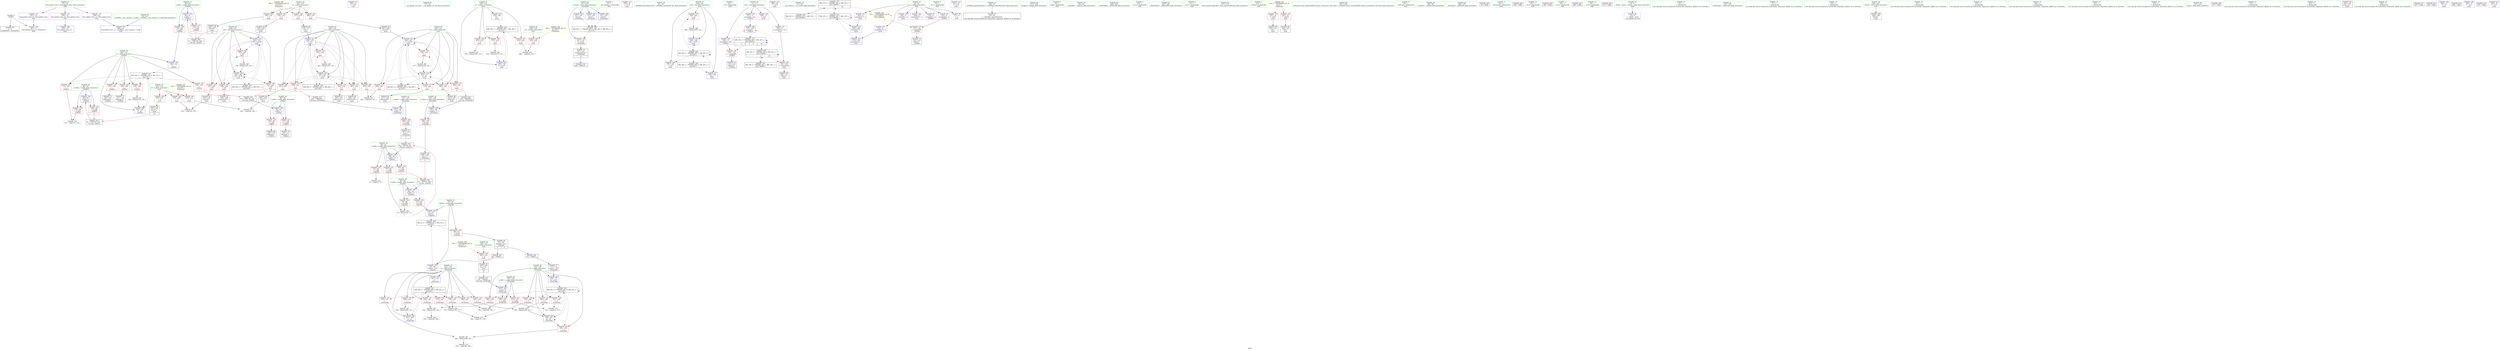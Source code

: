 digraph "SVFG" {
	label="SVFG";

	Node0x5620e3ce0330 [shape=record,color=grey,label="{NodeID: 0\nNullPtr}"];
	Node0x5620e3ce0330 -> Node0x5620e3d055e0[style=solid];
	Node0x5620e3ce0330 -> Node0x5620e3d0ca70[style=solid];
	Node0x5620e3d07040 [shape=record,color=blue,label="{NodeID: 194\n96\<--92\nb.addr\<--b\n_Z3dfsiii\n}"];
	Node0x5620e3d07040 -> Node0x5620e3d09950[style=dashed];
	Node0x5620e3d07040 -> Node0x5620e3d09a20[style=dashed];
	Node0x5620e3d041d0 [shape=record,color=purple,label="{NodeID: 111\n255\<--21\n\<--.str.3\nmain\n}"];
	Node0x5620e3d02470 [shape=record,color=green,label="{NodeID: 28\n37\<--38\n__cxx_global_var_init\<--__cxx_global_var_init_field_insensitive\n}"];
	Node0x5620e3d15420 [shape=record,color=grey,label="{NodeID: 305\n364 = Binary(363, 141, )\n}"];
	Node0x5620e3d0a240 [shape=record,color=red,label="{NodeID: 139\n221\<--151\n\<--retval\n_Z5checkiii\n}"];
	Node0x5620e3d0a240 -> Node0x5620e3d060d0[style=solid];
	Node0x5620e3d04c70 [shape=record,color=green,label="{NodeID: 56\n240\<--241\nj\<--j_field_insensitive\nmain\n}"];
	Node0x5620e3d04c70 -> Node0x5620e3d0beb0[style=solid];
	Node0x5620e3d04c70 -> Node0x5620e3d0bf80[style=solid];
	Node0x5620e3d04c70 -> Node0x5620e3d0c050[style=solid];
	Node0x5620e3d04c70 -> Node0x5620e3d0c120[style=solid];
	Node0x5620e3d04c70 -> Node0x5620e3d0c1f0[style=solid];
	Node0x5620e3d04c70 -> Node0x5620e3d0ee30[style=solid];
	Node0x5620e3d04c70 -> Node0x5620e3d0f0a0[style=solid];
	Node0x5620e3d3f690 [shape=record,color=black,label="{NodeID: 416\n149 = PHI(295, )\n1st arg _Z5checkiii }"];
	Node0x5620e3d3f690 -> Node0x5620e3d07520[style=solid];
	Node0x5620e3d0b900 [shape=record,color=red,label="{NodeID: 167\n296\<--236\n\<--p\nmain\n}"];
	Node0x5620e3d0b900 -> Node0x5620e3d065b0[style=solid];
	Node0x5620e3d064e0 [shape=record,color=black,label="{NodeID: 84\n287\<--286\nconv10\<--\nmain\n}"];
	Node0x5620e3d064e0 -> Node0x5620e3d0ee30[style=solid];
	Node0x5620e3cf3c40 [shape=record,color=green,label="{NodeID: 1\n7\<--1\n__dso_handle\<--dummyObj\nGlob }"];
	Node0x5620e3d07110 [shape=record,color=blue,label="{NodeID: 195\n98\<--93\nx.addr\<--x\n_Z3dfsiii\n}"];
	Node0x5620e3d07110 -> Node0x5620e3d09af0[style=dashed];
	Node0x5620e3d07110 -> Node0x5620e3d09bc0[style=dashed];
	Node0x5620e3d042a0 [shape=record,color=purple,label="{NodeID: 112\n359\<--26\n\<--.str.4\nmain\n}"];
	Node0x5620e3d02540 [shape=record,color=green,label="{NodeID: 29\n41\<--42\n_ZNSt8ios_base4InitC1Ev\<--_ZNSt8ios_base4InitC1Ev_field_insensitive\n}"];
	Node0x5620e3d155a0 [shape=record,color=grey,label="{NodeID: 306\n376 = Binary(375, 141, )\n}"];
	Node0x5620e3d155a0 -> Node0x5620e3d0f580[style=solid];
	Node0x5620e3d0a310 [shape=record,color=red,label="{NodeID: 140\n166\<--153\n\<--a.addr\n_Z5checkiii\n}"];
	Node0x5620e3d0a310 -> Node0x5620e3d05d90[style=solid];
	Node0x5620e3d04d40 [shape=record,color=green,label="{NodeID: 57\n242\<--243\nans\<--ans_field_insensitive\nmain\n}"];
	Node0x5620e3d04d40 -> Node0x5620e3d0c2c0[style=solid];
	Node0x5620e3d04d40 -> Node0x5620e3d0c390[style=solid];
	Node0x5620e3d04d40 -> Node0x5620e3d0f240[style=solid];
	Node0x5620e3d04d40 -> Node0x5620e3d0f3e0[style=solid];
	Node0x5620e3d3f7d0 [shape=record,color=black,label="{NodeID: 417\n150 = PHI(297, )\n2nd arg _Z5checkiii }"];
	Node0x5620e3d3f7d0 -> Node0x5620e3d075f0[style=solid];
	Node0x5620e3d0b9d0 [shape=record,color=red,label="{NodeID: 168\n281\<--238\n\<--i\nmain\n}"];
	Node0x5620e3d0b9d0 -> Node0x5620e3d06410[style=solid];
	Node0x5620e3d065b0 [shape=record,color=black,label="{NodeID: 85\n297\<--296\nconv14\<--\nmain\n|{<s0>13}}"];
	Node0x5620e3d065b0:s0 -> Node0x5620e3d3f7d0[style=solid,color=red];
	Node0x5620e3cf4f10 [shape=record,color=green,label="{NodeID: 2\n14\<--1\n.str\<--dummyObj\nGlob }"];
	Node0x5620e3d071e0 [shape=record,color=blue,label="{NodeID: 196\n107\<--109\narrayidx\<--\n_Z3dfsiii\n}"];
	Node0x5620e3d071e0 -> Node0x5620e3d24610[style=dashed];
	Node0x5620e3d04370 [shape=record,color=purple,label="{NodeID: 113\n368\<--28\n\<--.str.5\nmain\n}"];
	Node0x5620e3d02610 [shape=record,color=green,label="{NodeID: 30\n47\<--48\n__cxa_atexit\<--__cxa_atexit_field_insensitive\n}"];
	Node0x5620e3d15720 [shape=record,color=grey,label="{NodeID: 307\n140 = Binary(139, 141, )\n}"];
	Node0x5620e3d15720 -> Node0x5620e3d07380[style=solid];
	Node0x5620e3d0a3e0 [shape=record,color=red,label="{NodeID: 141\n168\<--155\n\<--b.addr\n_Z5checkiii\n}"];
	Node0x5620e3d0a3e0 -> Node0x5620e3d05e60[style=solid];
	Node0x5620e3d04e10 [shape=record,color=green,label="{NodeID: 58\n244\<--245\ni25\<--i25_field_insensitive\nmain\n}"];
	Node0x5620e3d04e10 -> Node0x5620e3d0c460[style=solid];
	Node0x5620e3d04e10 -> Node0x5620e3d0c530[style=solid];
	Node0x5620e3d04e10 -> Node0x5620e3d0c600[style=solid];
	Node0x5620e3d04e10 -> Node0x5620e3d0c6d0[style=solid];
	Node0x5620e3d04e10 -> Node0x5620e3d0f310[style=solid];
	Node0x5620e3d04e10 -> Node0x5620e3d0f4b0[style=solid];
	Node0x5620e3d3f910 [shape=record,color=black,label="{NodeID: 418\n62 = PHI(78, 167, )\n0th arg _Z3gcdxx }"];
	Node0x5620e3d3f910 -> Node0x5620e3d0cb70[style=solid];
	Node0x5620e3d25910 [shape=record,color=black,label="{NodeID: 335\nMR_16V_3 = PHI(MR_16V_4, MR_16V_2, )\npts\{100000 \}\n|{|<s2>15}}"];
	Node0x5620e3d25910 -> Node0x5620e3d21910[style=dashed];
	Node0x5620e3d25910 -> Node0x5620e3d28610[style=dashed];
	Node0x5620e3d25910:s2 -> Node0x5620e3d2b1a0[style=dashed,color=red];
	Node0x5620e3d0baa0 [shape=record,color=red,label="{NodeID: 169\n291\<--238\n\<--i\nmain\n}"];
	Node0x5620e3d0baa0 -> Node0x5620e3d15d20[style=solid];
	Node0x5620e3d06680 [shape=record,color=black,label="{NodeID: 86\n301\<--300\nidxprom\<--\nmain\n}"];
	Node0x5620e3cf5f20 [shape=record,color=green,label="{NodeID: 3\n16\<--1\n.str.1\<--dummyObj\nGlob }"];
	Node0x5620e3d072b0 [shape=record,color=blue,label="{NodeID: 197\n100\<--110\ni\<--\n_Z3dfsiii\n}"];
	Node0x5620e3d072b0 -> Node0x5620e3d24110[style=dashed];
	Node0x5620e3d04440 [shape=record,color=purple,label="{NodeID: 114\n372\<--30\n\<--.str.6\nmain\n}"];
	Node0x5620e3d02710 [shape=record,color=green,label="{NodeID: 31\n46\<--52\n_ZNSt8ios_base4InitD1Ev\<--_ZNSt8ios_base4InitD1Ev_field_insensitive\n}"];
	Node0x5620e3d02710 -> Node0x5620e3d056e0[style=solid];
	Node0x5620e3d158a0 [shape=record,color=grey,label="{NodeID: 308\n185 = cmp(184, 186, )\n}"];
	Node0x5620e3d0a4b0 [shape=record,color=red,label="{NodeID: 142\n189\<--157\n\<--p.addr\n_Z5checkiii\n}"];
	Node0x5620e3d0a4b0 -> Node0x5620e3d15a20[style=solid];
	Node0x5620e3d04ee0 [shape=record,color=green,label="{NodeID: 59\n251\<--252\nfreopen\<--freopen_field_insensitive\n}"];
	Node0x5620e3d3fb20 [shape=record,color=black,label="{NodeID: 419\n63 = PHI(79, 169, )\n1st arg _Z3gcdxx }"];
	Node0x5620e3d3fb20 -> Node0x5620e3d0cc40[style=solid];
	Node0x5620e3d0bb70 [shape=record,color=red,label="{NodeID: 170\n294\<--238\n\<--i\nmain\n|{<s0>13}}"];
	Node0x5620e3d0bb70:s0 -> Node0x5620e3d3f490[style=solid,color=red];
	Node0x5620e3d06750 [shape=record,color=black,label="{NodeID: 87\n304\<--303\nidxprom16\<--\nmain\n}"];
	Node0x5620e3cf15b0 [shape=record,color=green,label="{NodeID: 4\n18\<--1\nstdin\<--dummyObj\nGlob }"];
	Node0x5620e3d07380 [shape=record,color=blue,label="{NodeID: 198\n100\<--140\ni\<--inc\n_Z3dfsiii\n}"];
	Node0x5620e3d07380 -> Node0x5620e3d24110[style=dashed];
	Node0x5620e3d04510 [shape=record,color=purple,label="{NodeID: 115\n405\<--32\nllvm.global_ctors_0\<--llvm.global_ctors\nGlob }"];
	Node0x5620e3d04510 -> Node0x5620e3d0c870[style=solid];
	Node0x5620e3d02810 [shape=record,color=green,label="{NodeID: 32\n59\<--60\n_Z3gcdxx\<--_Z3gcdxx_field_insensitive\n}"];
	Node0x5620e3d15a20 [shape=record,color=grey,label="{NodeID: 309\n190 = cmp(188, 189, )\n}"];
	Node0x5620e3d0a580 [shape=record,color=red,label="{NodeID: 143\n213\<--157\n\<--p.addr\n_Z5checkiii\n}"];
	Node0x5620e3d0a580 -> Node0x5620e3d16020[style=solid];
	Node0x5620e3d04fe0 [shape=record,color=green,label="{NodeID: 60\n258\<--259\n_ZNSirsERi\<--_ZNSirsERi_field_insensitive\n}"];
	Node0x5620e3d3fda0 [shape=record,color=black,label="{NodeID: 420\n91 = PHI(134, 349, )\n0th arg _Z3dfsiii }"];
	Node0x5620e3d3fda0 -> Node0x5620e3d06f70[style=solid];
	Node0x5620e3d0bc40 [shape=record,color=red,label="{NodeID: 171\n303\<--238\n\<--i\nmain\n}"];
	Node0x5620e3d0bc40 -> Node0x5620e3d06750[style=solid];
	Node0x5620e3d06820 [shape=record,color=black,label="{NodeID: 88\n308\<--307\nidxprom18\<--\nmain\n}"];
	Node0x5620e3cf1640 [shape=record,color=green,label="{NodeID: 5\n19\<--1\n.str.2\<--dummyObj\nGlob }"];
	Node0x5620e3d07450 [shape=record,color=blue,label="{NodeID: 199\n153\<--148\na.addr\<--a\n_Z5checkiii\n}"];
	Node0x5620e3d07450 -> Node0x5620e3d0a310[style=dashed];
	Node0x5620e3d08f30 [shape=record,color=purple,label="{NodeID: 116\n406\<--32\nllvm.global_ctors_1\<--llvm.global_ctors\nGlob }"];
	Node0x5620e3d08f30 -> Node0x5620e3d0c970[style=solid];
	Node0x5620e3d02910 [shape=record,color=green,label="{NodeID: 33\n64\<--65\nretval\<--retval_field_insensitive\n_Z3gcdxx\n}"];
	Node0x5620e3d02910 -> Node0x5620e3d092d0[style=solid];
	Node0x5620e3d02910 -> Node0x5620e3d0cd10[style=solid];
	Node0x5620e3d02910 -> Node0x5620e3d06ea0[style=solid];
	Node0x5620e3d15ba0 [shape=record,color=grey,label="{NodeID: 310\n199 = cmp(198, 186, )\n}"];
	Node0x5620e3d0a650 [shape=record,color=red,label="{NodeID: 144\n179\<--159\n\<--d\n_Z5checkiii\n}"];
	Node0x5620e3d0a650 -> Node0x5620e3d16320[style=solid];
	Node0x5620e3d050e0 [shape=record,color=green,label="{NodeID: 61\n267\<--268\n_ZNSirsERx\<--_ZNSirsERx_field_insensitive\n}"];
	Node0x5620e3d3ff20 [shape=record,color=black,label="{NodeID: 421\n92 = PHI(135, 351, )\n1st arg _Z3dfsiii }"];
	Node0x5620e3d3ff20 -> Node0x5620e3d07040[style=solid];
	Node0x5620e3d26810 [shape=record,color=black,label="{NodeID: 338\nMR_20V_3 = PHI(MR_20V_5, MR_20V_2, MR_20V_4, )\npts\{152 \}\n}"];
	Node0x5620e3d26810 -> Node0x5620e3d0a240[style=dashed];
	Node0x5620e3d0bd10 [shape=record,color=red,label="{NodeID: 172\n307\<--238\n\<--i\nmain\n}"];
	Node0x5620e3d0bd10 -> Node0x5620e3d06820[style=solid];
	Node0x5620e3d068f0 [shape=record,color=black,label="{NodeID: 89\n311\<--310\nidxprom20\<--\nmain\n}"];
	Node0x5620e3cf91c0 [shape=record,color=green,label="{NodeID: 6\n21\<--1\n.str.3\<--dummyObj\nGlob }"];
	Node0x5620e3d07520 [shape=record,color=blue,label="{NodeID: 200\n155\<--149\nb.addr\<--b\n_Z5checkiii\n}"];
	Node0x5620e3d07520 -> Node0x5620e3d0a3e0[style=dashed];
	Node0x5620e3d09030 [shape=record,color=purple,label="{NodeID: 117\n407\<--32\nllvm.global_ctors_2\<--llvm.global_ctors\nGlob }"];
	Node0x5620e3d09030 -> Node0x5620e3d0ca70[style=solid];
	Node0x5620e3d029e0 [shape=record,color=green,label="{NodeID: 34\n66\<--67\na.addr\<--a.addr_field_insensitive\n_Z3gcdxx\n}"];
	Node0x5620e3d029e0 -> Node0x5620e3d093a0[style=solid];
	Node0x5620e3d029e0 -> Node0x5620e3d09470[style=solid];
	Node0x5620e3d029e0 -> Node0x5620e3d09540[style=solid];
	Node0x5620e3d029e0 -> Node0x5620e3d0cb70[style=solid];
	Node0x5620e3d15d20 [shape=record,color=grey,label="{NodeID: 311\n292 = cmp(290, 291, )\n}"];
	Node0x5620e3d0a720 [shape=record,color=red,label="{NodeID: 145\n182\<--159\n\<--d\n_Z5checkiii\n}"];
	Node0x5620e3d0a720 -> Node0x5620e3d145a0[style=solid];
	Node0x5620e3d051e0 [shape=record,color=green,label="{NodeID: 62\n275\<--276\nllvm.memset.p0i8.i64\<--llvm.memset.p0i8.i64_field_insensitive\n}"];
	Node0x5620e3d400a0 [shape=record,color=black,label="{NodeID: 422\n93 = PHI(136, 352, )\n2nd arg _Z3dfsiii }"];
	Node0x5620e3d400a0 -> Node0x5620e3d07110[style=solid];
	Node0x5620e3d26d10 [shape=record,color=black,label="{NodeID: 339\nMR_38V_3 = PHI(MR_38V_4, MR_38V_2, )\npts\{231 \}\n}"];
	Node0x5620e3d26d10 -> Node0x5620e3d0b0e0[style=dashed];
	Node0x5620e3d26d10 -> Node0x5620e3d0b1b0[style=dashed];
	Node0x5620e3d26d10 -> Node0x5620e3d0b280[style=dashed];
	Node0x5620e3d26d10 -> Node0x5620e3d0f580[style=dashed];
	Node0x5620e3d0bde0 [shape=record,color=red,label="{NodeID: 173\n321\<--238\n\<--i\nmain\n}"];
	Node0x5620e3d0bde0 -> Node0x5620e3d149a0[style=solid];
	Node0x5620e3d069c0 [shape=record,color=black,label="{NodeID: 90\n330\<--329\nconv26\<--\nmain\n}"];
	Node0x5620e3d069c0 -> Node0x5620e3d0f310[style=solid];
	Node0x5620e3cf9250 [shape=record,color=green,label="{NodeID: 7\n23\<--1\nstdout\<--dummyObj\nGlob }"];
	Node0x5620e3d075f0 [shape=record,color=blue,label="{NodeID: 201\n157\<--150\np.addr\<--p\n_Z5checkiii\n}"];
	Node0x5620e3d075f0 -> Node0x5620e3d0a4b0[style=dashed];
	Node0x5620e3d075f0 -> Node0x5620e3d0a580[style=dashed];
	Node0x5620e3d09130 [shape=record,color=red,label="{NodeID: 118\n247\<--18\n\<--stdin\nmain\n}"];
	Node0x5620e3d09130 -> Node0x5620e3d061a0[style=solid];
	Node0x5620e3d02ab0 [shape=record,color=green,label="{NodeID: 35\n68\<--69\nb.addr\<--b.addr_field_insensitive\n_Z3gcdxx\n}"];
	Node0x5620e3d02ab0 -> Node0x5620e3d09610[style=solid];
	Node0x5620e3d02ab0 -> Node0x5620e3d096e0[style=solid];
	Node0x5620e3d02ab0 -> Node0x5620e3d0cc40[style=solid];
	Node0x5620e3d15ea0 [shape=record,color=grey,label="{NodeID: 312\n73 = cmp(72, 74, )\n}"];
	Node0x5620e3d0a7f0 [shape=record,color=red,label="{NodeID: 146\n196\<--159\n\<--d\n_Z5checkiii\n}"];
	Node0x5620e3d0a7f0 -> Node0x5620e3d14e20[style=solid];
	Node0x5620e3d052e0 [shape=record,color=green,label="{NodeID: 63\n361\<--362\n_ZStlsISt11char_traitsIcEERSt13basic_ostreamIcT_ES5_PKc\<--_ZStlsISt11char_traitsIcEERSt13basic_ostreamIcT_ES5_PKc_field_insensitive\n}"];
	Node0x5620e3d40700 [shape=record,color=black,label="{NodeID: 423\n80 = PHI(61, )\n}"];
	Node0x5620e3d40700 -> Node0x5620e3d0cd10[style=solid];
	Node0x5620e3d27210 [shape=record,color=black,label="{NodeID: 340\nMR_46V_2 = PHI(MR_46V_4, MR_46V_1, )\npts\{239 \}\n}"];
	Node0x5620e3d27210 -> Node0x5620e3d07e10[style=dashed];
	Node0x5620e3d0beb0 [shape=record,color=red,label="{NodeID: 174\n290\<--240\n\<--j\nmain\n}"];
	Node0x5620e3d0beb0 -> Node0x5620e3d15d20[style=solid];
	Node0x5620e3d06a90 [shape=record,color=black,label="{NodeID: 91\n334\<--333\nconv28\<--\nmain\n}"];
	Node0x5620e3d06a90 -> Node0x5620e3d161a0[style=solid];
	Node0x5620e3cf92e0 [shape=record,color=green,label="{NodeID: 8\n24\<--1\n_ZSt3cin\<--dummyObj\nGlob }"];
	Node0x5620e3d076c0 [shape=record,color=blue,label="{NodeID: 202\n159\<--171\nd\<--conv2\n_Z5checkiii\n}"];
	Node0x5620e3d076c0 -> Node0x5620e3d20a10[style=dashed];
	Node0x5620e3d09200 [shape=record,color=red,label="{NodeID: 119\n253\<--23\n\<--stdout\nmain\n}"];
	Node0x5620e3d09200 -> Node0x5620e3d06270[style=solid];
	Node0x5620e3d02b80 [shape=record,color=green,label="{NodeID: 36\n88\<--89\n_Z3dfsiii\<--_Z3dfsiii_field_insensitive\n}"];
	Node0x5620e3d16020 [shape=record,color=grey,label="{NodeID: 313\n214 = cmp(212, 213, )\n}"];
	Node0x5620e3d0a8c0 [shape=record,color=red,label="{NodeID: 147\n202\<--159\n\<--d\n_Z5checkiii\n}"];
	Node0x5620e3d0a8c0 -> Node0x5620e3d14fa0[style=solid];
	Node0x5620e3d053e0 [shape=record,color=green,label="{NodeID: 64\n366\<--367\n_ZNSolsEi\<--_ZNSolsEi_field_insensitive\n}"];
	Node0x5620e3d40930 [shape=record,color=black,label="{NodeID: 424\n44 = PHI()\n}"];
	Node0x5620e3d27710 [shape=record,color=black,label="{NodeID: 341\nMR_48V_2 = PHI(MR_48V_3, MR_48V_1, )\npts\{241 \}\n}"];
	Node0x5620e3d27710 -> Node0x5620e3d0ee30[style=dashed];
	Node0x5620e3d27710 -> Node0x5620e3d27710[style=dashed];
	Node0x5620e3d0bf80 [shape=record,color=red,label="{NodeID: 175\n295\<--240\n\<--j\nmain\n|{<s0>13}}"];
	Node0x5620e3d0bf80:s0 -> Node0x5620e3d3f690[style=solid,color=red];
	Node0x5620e3d06b60 [shape=record,color=black,label="{NodeID: 92\n339\<--338\nidxprom31\<--\nmain\n}"];
	Node0x5620e3cf1850 [shape=record,color=green,label="{NodeID: 9\n25\<--1\n_ZSt4cout\<--dummyObj\nGlob }"];
	Node0x5620e3d07790 [shape=record,color=blue,label="{NodeID: 203\n161\<--174\ni\<--\n_Z5checkiii\n}"];
	Node0x5620e3d07790 -> Node0x5620e3d20f10[style=dashed];
	Node0x5620e3d092d0 [shape=record,color=red,label="{NodeID: 120\n86\<--64\n\<--retval\n_Z3gcdxx\n}"];
	Node0x5620e3d092d0 -> Node0x5620e3d057e0[style=solid];
	Node0x5620e3d02c80 [shape=record,color=green,label="{NodeID: 37\n94\<--95\na.addr\<--a.addr_field_insensitive\n_Z3dfsiii\n}"];
	Node0x5620e3d02c80 -> Node0x5620e3d097b0[style=solid];
	Node0x5620e3d02c80 -> Node0x5620e3d09880[style=solid];
	Node0x5620e3d02c80 -> Node0x5620e3d06f70[style=solid];
	Node0x5620e3d161a0 [shape=record,color=grey,label="{NodeID: 314\n336 = cmp(334, 335, )\n}"];
	Node0x5620e3d0a990 [shape=record,color=red,label="{NodeID: 148\n212\<--159\n\<--d\n_Z5checkiii\n}"];
	Node0x5620e3d0a990 -> Node0x5620e3d16020[style=solid];
	Node0x5620e3d054e0 [shape=record,color=green,label="{NodeID: 65\n34\<--401\n_GLOBAL__sub_I_ilyaraz_1_0.cpp\<--_GLOBAL__sub_I_ilyaraz_1_0.cpp_field_insensitive\n}"];
	Node0x5620e3d054e0 -> Node0x5620e3d0c970[style=solid];
	Node0x5620e3d40a00 [shape=record,color=black,label="{NodeID: 425\n360 = PHI()\n}"];
	Node0x5620e3d27c10 [shape=record,color=black,label="{NodeID: 342\nMR_50V_2 = PHI(MR_50V_4, MR_50V_1, )\npts\{243 \}\n}"];
	Node0x5620e3d27c10 -> Node0x5620e3d0f240[style=dashed];
	Node0x5620e3d0c050 [shape=record,color=red,label="{NodeID: 176\n300\<--240\n\<--j\nmain\n}"];
	Node0x5620e3d0c050 -> Node0x5620e3d06680[style=solid];
	Node0x5620e3d06c30 [shape=record,color=black,label="{NodeID: 93\n342\<--341\ntobool\<--\nmain\n}"];
	Node0x5620e3cf1920 [shape=record,color=green,label="{NodeID: 10\n26\<--1\n.str.4\<--dummyObj\nGlob }"];
	Node0x5620e3d07860 [shape=record,color=blue,label="{NodeID: 204\n151\<--193\nretval\<--\n_Z5checkiii\n}"];
	Node0x5620e3d07860 -> Node0x5620e3d26810[style=dashed];
	Node0x5620e3d093a0 [shape=record,color=red,label="{NodeID: 121\n72\<--66\n\<--a.addr\n_Z3gcdxx\n}"];
	Node0x5620e3d093a0 -> Node0x5620e3d15ea0[style=solid];
	Node0x5620e3d02d50 [shape=record,color=green,label="{NodeID: 38\n96\<--97\nb.addr\<--b.addr_field_insensitive\n_Z3dfsiii\n}"];
	Node0x5620e3d02d50 -> Node0x5620e3d09950[style=solid];
	Node0x5620e3d02d50 -> Node0x5620e3d09a20[style=solid];
	Node0x5620e3d02d50 -> Node0x5620e3d07040[style=solid];
	Node0x5620e3d16320 [shape=record,color=grey,label="{NodeID: 315\n180 = cmp(178, 179, )\n}"];
	Node0x5620e3d0aa60 [shape=record,color=red,label="{NodeID: 149\n176\<--161\n\<--i\n_Z5checkiii\n}"];
	Node0x5620e3d0aa60 -> Node0x5620e3d146a0[style=solid];
	Node0x5620e3d055e0 [shape=record,color=black,label="{NodeID: 66\n2\<--3\ndummyVal\<--dummyVal\n}"];
	Node0x5620e3d40ad0 [shape=record,color=black,label="{NodeID: 426\n365 = PHI()\n}"];
	Node0x5620e3d28110 [shape=record,color=black,label="{NodeID: 343\nMR_52V_2 = PHI(MR_52V_4, MR_52V_1, )\npts\{245 \}\n}"];
	Node0x5620e3d28110 -> Node0x5620e3d0f310[style=dashed];
	Node0x5620e3d0c120 [shape=record,color=red,label="{NodeID: 177\n310\<--240\n\<--j\nmain\n}"];
	Node0x5620e3d0c120 -> Node0x5620e3d068f0[style=solid];
	Node0x5620e3d06d00 [shape=record,color=black,label="{NodeID: 94\n349\<--348\nconv36\<--\nmain\n|{<s0>15}}"];
	Node0x5620e3d06d00:s0 -> Node0x5620e3d3fda0[style=solid,color=red];
	Node0x5620e3cf19f0 [shape=record,color=green,label="{NodeID: 11\n28\<--1\n.str.5\<--dummyObj\nGlob }"];
	Node0x5620e3d07930 [shape=record,color=blue,label="{NodeID: 205\n159\<--203\nd\<--div\n_Z5checkiii\n}"];
	Node0x5620e3d07930 -> Node0x5620e3d0a7f0[style=dashed];
	Node0x5620e3d07930 -> Node0x5620e3d0a8c0[style=dashed];
	Node0x5620e3d07930 -> Node0x5620e3d07930[style=dashed];
	Node0x5620e3d07930 -> Node0x5620e3d20a10[style=dashed];
	Node0x5620e3d09470 [shape=record,color=red,label="{NodeID: 122\n77\<--66\n\<--a.addr\n_Z3gcdxx\n}"];
	Node0x5620e3d09470 -> Node0x5620e3d15120[style=solid];
	Node0x5620e3d02e20 [shape=record,color=green,label="{NodeID: 39\n98\<--99\nx.addr\<--x.addr_field_insensitive\n_Z3dfsiii\n}"];
	Node0x5620e3d02e20 -> Node0x5620e3d09af0[style=solid];
	Node0x5620e3d02e20 -> Node0x5620e3d09bc0[style=solid];
	Node0x5620e3d02e20 -> Node0x5620e3d07110[style=solid];
	Node0x5620e3d164a0 [shape=record,color=grey,label="{NodeID: 316\n264 = cmp(262, 263, )\n}"];
	Node0x5620e3d0ab30 [shape=record,color=red,label="{NodeID: 150\n177\<--161\n\<--i\n_Z5checkiii\n}"];
	Node0x5620e3d0ab30 -> Node0x5620e3d146a0[style=solid];
	Node0x5620e3d056e0 [shape=record,color=black,label="{NodeID: 67\n45\<--46\n\<--_ZNSt8ios_base4InitD1Ev\nCan only get source location for instruction, argument, global var or function.}"];
	Node0x5620e3d40ba0 [shape=record,color=black,label="{NodeID: 427\n369 = PHI()\n}"];
	Node0x5620e3d28610 [shape=record,color=black,label="{NodeID: 344\nMR_16V_2 = PHI(MR_16V_3, MR_16V_1, )\npts\{100000 \}\n}"];
	Node0x5620e3d28610 -> Node0x5620e3d25910[style=dashed];
	Node0x5620e3d0c1f0 [shape=record,color=red,label="{NodeID: 178\n316\<--240\n\<--j\nmain\n}"];
	Node0x5620e3d0c1f0 -> Node0x5620e3d14ca0[style=solid];
	Node0x5620e3d06dd0 [shape=record,color=black,label="{NodeID: 95\n351\<--350\nconv37\<--\nmain\n|{<s0>15}}"];
	Node0x5620e3d06dd0:s0 -> Node0x5620e3d3ff20[style=solid,color=red];
	Node0x5620e3cf7fb0 [shape=record,color=green,label="{NodeID: 12\n30\<--1\n.str.6\<--dummyObj\nGlob }"];
	Node0x5620e3d2b1a0 [shape=record,color=yellow,style=double,label="{NodeID: 372\n16V_1 = ENCHI(MR_16V_0)\npts\{100000 \}\nFun[_Z3dfsiii]|{|<s1>4}}"];
	Node0x5620e3d2b1a0 -> Node0x5620e3d0a0a0[style=dashed];
	Node0x5620e3d2b1a0:s1 -> Node0x5620e3d2b1a0[style=dashed,color=red];
	Node0x5620e3d07a00 [shape=record,color=blue,label="{NodeID: 206\n161\<--209\ni\<--inc\n_Z5checkiii\n}"];
	Node0x5620e3d07a00 -> Node0x5620e3d20f10[style=dashed];
	Node0x5620e3d09540 [shape=record,color=red,label="{NodeID: 123\n79\<--66\n\<--a.addr\n_Z3gcdxx\n|{<s0>3}}"];
	Node0x5620e3d09540:s0 -> Node0x5620e3d3fb20[style=solid,color=red];
	Node0x5620e3d02ef0 [shape=record,color=green,label="{NodeID: 40\n100\<--101\ni\<--i_field_insensitive\n_Z3dfsiii\n}"];
	Node0x5620e3d02ef0 -> Node0x5620e3d09c90[style=solid];
	Node0x5620e3d02ef0 -> Node0x5620e3d09d60[style=solid];
	Node0x5620e3d02ef0 -> Node0x5620e3d09e30[style=solid];
	Node0x5620e3d02ef0 -> Node0x5620e3d09f00[style=solid];
	Node0x5620e3d02ef0 -> Node0x5620e3d09fd0[style=solid];
	Node0x5620e3d02ef0 -> Node0x5620e3d072b0[style=solid];
	Node0x5620e3d02ef0 -> Node0x5620e3d07380[style=solid];
	Node0x5620e3d16620 [shape=record,color=grey,label="{NodeID: 317\n284 = cmp(282, 283, )\n}"];
	Node0x5620e3d0ac00 [shape=record,color=red,label="{NodeID: 151\n183\<--161\n\<--i\n_Z5checkiii\n}"];
	Node0x5620e3d0ac00 -> Node0x5620e3d145a0[style=solid];
	Node0x5620e3d057e0 [shape=record,color=black,label="{NodeID: 68\n61\<--86\n_Z3gcdxx_ret\<--\n_Z3gcdxx\n|{<s0>3|<s1>5}}"];
	Node0x5620e3d057e0:s0 -> Node0x5620e3d40700[style=solid,color=blue];
	Node0x5620e3d057e0:s1 -> Node0x5620e3d3ee60[style=solid,color=blue];
	Node0x5620e3d40ca0 [shape=record,color=black,label="{NodeID: 428\n371 = PHI()\n}"];
	Node0x5620e3d28b10 [shape=record,color=black,label="{NodeID: 345\nMR_18V_2 = PHI(MR_18V_3, MR_18V_1, )\npts\{130000 \}\n}"];
	Node0x5620e3d28b10 -> Node0x5620e3d23210[style=dashed];
	Node0x5620e3d0c2c0 [shape=record,color=red,label="{NodeID: 179\n345\<--242\n\<--ans\nmain\n}"];
	Node0x5620e3d0c2c0 -> Node0x5620e3d14b20[style=solid];
	Node0x5620e3d035a0 [shape=record,color=purple,label="{NodeID: 96\n43\<--4\n\<--_ZStL8__ioinit\n__cxx_global_var_init\n}"];
	Node0x5620e3cf8080 [shape=record,color=green,label="{NodeID: 13\n33\<--1\n\<--dummyObj\nCan only get source location for instruction, argument, global var or function.}"];
	Node0x5620e3d07ad0 [shape=record,color=blue,label="{NodeID: 207\n151\<--193\nretval\<--\n_Z5checkiii\n}"];
	Node0x5620e3d07ad0 -> Node0x5620e3d26810[style=dashed];
	Node0x5620e3d09610 [shape=record,color=red,label="{NodeID: 124\n76\<--68\n\<--b.addr\n_Z3gcdxx\n}"];
	Node0x5620e3d09610 -> Node0x5620e3d15120[style=solid];
	Node0x5620e3d02fc0 [shape=record,color=green,label="{NodeID: 41\n145\<--146\n_Z5checkiii\<--_Z5checkiii_field_insensitive\n}"];
	Node0x5620e3d167a0 [shape=record,color=grey,label="{NodeID: 318\n115 = cmp(113, 114, )\n}"];
	Node0x5620e3d0acd0 [shape=record,color=red,label="{NodeID: 152\n188\<--161\n\<--i\n_Z5checkiii\n}"];
	Node0x5620e3d0acd0 -> Node0x5620e3d15a20[style=solid];
	Node0x5620e3d058b0 [shape=record,color=black,label="{NodeID: 69\n106\<--105\nidxprom\<--\n_Z3dfsiii\n}"];
	Node0x5620e3d0c390 [shape=record,color=red,label="{NodeID: 180\n370\<--242\n\<--ans\nmain\n}"];
	Node0x5620e3d03670 [shape=record,color=purple,label="{NodeID: 97\n119\<--8\narrayidx2\<--g\n_Z3dfsiii\n}"];
	Node0x5620e3cf8150 [shape=record,color=green,label="{NodeID: 14\n74\<--1\n\<--dummyObj\nCan only get source location for instruction, argument, global var or function.}"];
	Node0x5620e3d07ba0 [shape=record,color=blue,label="{NodeID: 208\n151\<--219\nretval\<--\n_Z5checkiii\n}"];
	Node0x5620e3d07ba0 -> Node0x5620e3d26810[style=dashed];
	Node0x5620e3d096e0 [shape=record,color=red,label="{NodeID: 125\n83\<--68\n\<--b.addr\n_Z3gcdxx\n}"];
	Node0x5620e3d096e0 -> Node0x5620e3d06ea0[style=solid];
	Node0x5620e3d030c0 [shape=record,color=green,label="{NodeID: 42\n151\<--152\nretval\<--retval_field_insensitive\n_Z5checkiii\n}"];
	Node0x5620e3d030c0 -> Node0x5620e3d0a240[style=solid];
	Node0x5620e3d030c0 -> Node0x5620e3d07860[style=solid];
	Node0x5620e3d030c0 -> Node0x5620e3d07ad0[style=solid];
	Node0x5620e3d030c0 -> Node0x5620e3d07ba0[style=solid];
	Node0x5620e3d0ada0 [shape=record,color=red,label="{NodeID: 153\n197\<--161\n\<--i\n_Z5checkiii\n}"];
	Node0x5620e3d0ada0 -> Node0x5620e3d14e20[style=solid];
	Node0x5620e3d05980 [shape=record,color=black,label="{NodeID: 70\n118\<--117\nidxprom1\<--\n_Z3dfsiii\n}"];
	Node0x5620e3d0c460 [shape=record,color=red,label="{NodeID: 181\n333\<--244\n\<--i25\nmain\n}"];
	Node0x5620e3d0c460 -> Node0x5620e3d06a90[style=solid];
	Node0x5620e3d03740 [shape=record,color=purple,label="{NodeID: 98\n122\<--8\narrayidx4\<--g\n_Z3dfsiii\n}"];
	Node0x5620e3d03740 -> Node0x5620e3d0a0a0[style=solid];
	Node0x5620e3cf8220 [shape=record,color=green,label="{NodeID: 15\n109\<--1\n\<--dummyObj\nCan only get source location for instruction, argument, global var or function.}"];
	Node0x5620e3d07c70 [shape=record,color=blue,label="{NodeID: 209\n226\<--186\nretval\<--\nmain\n}"];
	Node0x5620e3d097b0 [shape=record,color=red,label="{NodeID: 126\n110\<--94\n\<--a.addr\n_Z3dfsiii\n}"];
	Node0x5620e3d097b0 -> Node0x5620e3d072b0[style=solid];
	Node0x5620e3d03190 [shape=record,color=green,label="{NodeID: 43\n153\<--154\na.addr\<--a.addr_field_insensitive\n_Z5checkiii\n}"];
	Node0x5620e3d03190 -> Node0x5620e3d0a310[style=solid];
	Node0x5620e3d03190 -> Node0x5620e3d07450[style=solid];
	Node0x5620e3d20a10 [shape=record,color=black,label="{NodeID: 320\nMR_28V_3 = PHI(MR_28V_6, MR_28V_2, )\npts\{160 \}\n}"];
	Node0x5620e3d20a10 -> Node0x5620e3d0a650[style=dashed];
	Node0x5620e3d20a10 -> Node0x5620e3d0a720[style=dashed];
	Node0x5620e3d20a10 -> Node0x5620e3d0a7f0[style=dashed];
	Node0x5620e3d20a10 -> Node0x5620e3d0a8c0[style=dashed];
	Node0x5620e3d20a10 -> Node0x5620e3d0a990[style=dashed];
	Node0x5620e3d20a10 -> Node0x5620e3d07930[style=dashed];
	Node0x5620e3d20a10 -> Node0x5620e3d20a10[style=dashed];
	Node0x5620e3d0ae70 [shape=record,color=red,label="{NodeID: 154\n201\<--161\n\<--i\n_Z5checkiii\n}"];
	Node0x5620e3d0ae70 -> Node0x5620e3d14fa0[style=solid];
	Node0x5620e3d05a50 [shape=record,color=black,label="{NodeID: 71\n121\<--120\nidxprom3\<--\n_Z3dfsiii\n}"];
	Node0x5620e3d0c530 [shape=record,color=red,label="{NodeID: 182\n338\<--244\n\<--i25\nmain\n}"];
	Node0x5620e3d0c530 -> Node0x5620e3d06b60[style=solid];
	Node0x5620e3d03810 [shape=record,color=purple,label="{NodeID: 99\n271\<--8\n\<--g\nmain\n}"];
	Node0x5620e3d01c70 [shape=record,color=green,label="{NodeID: 16\n141\<--1\n\<--dummyObj\nCan only get source location for instruction, argument, global var or function.}"];
	Node0x5620e3d07d40 [shape=record,color=blue,label="{NodeID: 210\n230\<--186\nit\<--\nmain\n}"];
	Node0x5620e3d07d40 -> Node0x5620e3d26d10[style=dashed];
	Node0x5620e3d09880 [shape=record,color=red,label="{NodeID: 127\n134\<--94\n\<--a.addr\n_Z3dfsiii\n|{<s0>4}}"];
	Node0x5620e3d09880:s0 -> Node0x5620e3d3fda0[style=solid,color=red];
	Node0x5620e3d03260 [shape=record,color=green,label="{NodeID: 44\n155\<--156\nb.addr\<--b.addr_field_insensitive\n_Z5checkiii\n}"];
	Node0x5620e3d03260 -> Node0x5620e3d0a3e0[style=solid];
	Node0x5620e3d03260 -> Node0x5620e3d07520[style=solid];
	Node0x5620e3d20f10 [shape=record,color=black,label="{NodeID: 321\nMR_30V_3 = PHI(MR_30V_4, MR_30V_2, )\npts\{162 \}\n}"];
	Node0x5620e3d20f10 -> Node0x5620e3d0aa60[style=dashed];
	Node0x5620e3d20f10 -> Node0x5620e3d0ab30[style=dashed];
	Node0x5620e3d20f10 -> Node0x5620e3d0ac00[style=dashed];
	Node0x5620e3d20f10 -> Node0x5620e3d0acd0[style=dashed];
	Node0x5620e3d20f10 -> Node0x5620e3d0ada0[style=dashed];
	Node0x5620e3d20f10 -> Node0x5620e3d0ae70[style=dashed];
	Node0x5620e3d20f10 -> Node0x5620e3d0af40[style=dashed];
	Node0x5620e3d20f10 -> Node0x5620e3d07a00[style=dashed];
	Node0x5620e3d0af40 [shape=record,color=red,label="{NodeID: 155\n208\<--161\n\<--i\n_Z5checkiii\n}"];
	Node0x5620e3d0af40 -> Node0x5620e3d14820[style=solid];
	Node0x5620e3d05b20 [shape=record,color=black,label="{NodeID: 72\n124\<--123\ntobool\<--\n_Z3dfsiii\n}"];
	Node0x5620e3d0c600 [shape=record,color=red,label="{NodeID: 183\n352\<--244\n\<--i25\nmain\n|{<s0>15}}"];
	Node0x5620e3d0c600:s0 -> Node0x5620e3d400a0[style=solid,color=red];
	Node0x5620e3d038e0 [shape=record,color=purple,label="{NodeID: 100\n302\<--8\narrayidx\<--g\nmain\n}"];
	Node0x5620e3d01d00 [shape=record,color=green,label="{NodeID: 17\n174\<--1\n\<--dummyObj\nCan only get source location for instruction, argument, global var or function.}"];
	Node0x5620e3d07e10 [shape=record,color=blue,label="{NodeID: 211\n238\<--278\ni\<--conv\nmain\n}"];
	Node0x5620e3d07e10 -> Node0x5620e3d0b9d0[style=dashed];
	Node0x5620e3d07e10 -> Node0x5620e3d0baa0[style=dashed];
	Node0x5620e3d07e10 -> Node0x5620e3d0bb70[style=dashed];
	Node0x5620e3d07e10 -> Node0x5620e3d0bc40[style=dashed];
	Node0x5620e3d07e10 -> Node0x5620e3d0bd10[style=dashed];
	Node0x5620e3d07e10 -> Node0x5620e3d0bde0[style=dashed];
	Node0x5620e3d07e10 -> Node0x5620e3d0f170[style=dashed];
	Node0x5620e3d07e10 -> Node0x5620e3d27210[style=dashed];
	Node0x5620e3d09950 [shape=record,color=red,label="{NodeID: 128\n114\<--96\n\<--b.addr\n_Z3dfsiii\n}"];
	Node0x5620e3d09950 -> Node0x5620e3d167a0[style=solid];
	Node0x5620e3d03330 [shape=record,color=green,label="{NodeID: 45\n157\<--158\np.addr\<--p.addr_field_insensitive\n_Z5checkiii\n}"];
	Node0x5620e3d03330 -> Node0x5620e3d0a4b0[style=solid];
	Node0x5620e3d03330 -> Node0x5620e3d0a580[style=solid];
	Node0x5620e3d03330 -> Node0x5620e3d075f0[style=solid];
	Node0x5620e3d0b010 [shape=record,color=red,label="{NodeID: 156\n263\<--228\n\<--nt\nmain\n}"];
	Node0x5620e3d0b010 -> Node0x5620e3d164a0[style=solid];
	Node0x5620e3d05bf0 [shape=record,color=black,label="{NodeID: 73\n128\<--127\nidxprom5\<--\n_Z3dfsiii\n}"];
	Node0x5620e3d0c6d0 [shape=record,color=red,label="{NodeID: 184\n355\<--244\n\<--i25\nmain\n}"];
	Node0x5620e3d0c6d0 -> Node0x5620e3d152a0[style=solid];
	Node0x5620e3d039b0 [shape=record,color=purple,label="{NodeID: 101\n305\<--8\narrayidx17\<--g\nmain\n}"];
	Node0x5620e3d039b0 -> Node0x5620e3d0ef00[style=solid];
	Node0x5620e3d01d90 [shape=record,color=green,label="{NodeID: 18\n186\<--1\n\<--dummyObj\nCan only get source location for instruction, argument, global var or function.}"];
	Node0x5620e3d145a0 [shape=record,color=grey,label="{NodeID: 295\n184 = Binary(182, 183, )\n}"];
	Node0x5620e3d145a0 -> Node0x5620e3d158a0[style=solid];
	Node0x5620e3d0ee30 [shape=record,color=blue,label="{NodeID: 212\n240\<--287\nj\<--conv10\nmain\n}"];
	Node0x5620e3d0ee30 -> Node0x5620e3d0beb0[style=dashed];
	Node0x5620e3d0ee30 -> Node0x5620e3d0bf80[style=dashed];
	Node0x5620e3d0ee30 -> Node0x5620e3d0c050[style=dashed];
	Node0x5620e3d0ee30 -> Node0x5620e3d0c120[style=dashed];
	Node0x5620e3d0ee30 -> Node0x5620e3d0c1f0[style=dashed];
	Node0x5620e3d0ee30 -> Node0x5620e3d0ee30[style=dashed];
	Node0x5620e3d0ee30 -> Node0x5620e3d0f0a0[style=dashed];
	Node0x5620e3d0ee30 -> Node0x5620e3d27710[style=dashed];
	Node0x5620e3d09a20 [shape=record,color=red,label="{NodeID: 129\n135\<--96\n\<--b.addr\n_Z3dfsiii\n|{<s0>4}}"];
	Node0x5620e3d09a20:s0 -> Node0x5620e3d3ff20[style=solid,color=red];
	Node0x5620e3d03400 [shape=record,color=green,label="{NodeID: 46\n159\<--160\nd\<--d_field_insensitive\n_Z5checkiii\n}"];
	Node0x5620e3d03400 -> Node0x5620e3d0a650[style=solid];
	Node0x5620e3d03400 -> Node0x5620e3d0a720[style=solid];
	Node0x5620e3d03400 -> Node0x5620e3d0a7f0[style=solid];
	Node0x5620e3d03400 -> Node0x5620e3d0a8c0[style=solid];
	Node0x5620e3d03400 -> Node0x5620e3d0a990[style=solid];
	Node0x5620e3d03400 -> Node0x5620e3d076c0[style=solid];
	Node0x5620e3d03400 -> Node0x5620e3d07930[style=solid];
	Node0x5620e3d21910 [shape=record,color=black,label="{NodeID: 323\nMR_16V_4 = PHI(MR_16V_7, MR_16V_3, )\npts\{100000 \}\n}"];
	Node0x5620e3d21910 -> Node0x5620e3d0ef00[style=dashed];
	Node0x5620e3d21910 -> Node0x5620e3d21910[style=dashed];
	Node0x5620e3d21910 -> Node0x5620e3d25910[style=dashed];
	Node0x5620e3d0b0e0 [shape=record,color=red,label="{NodeID: 157\n262\<--230\n\<--it\nmain\n}"];
	Node0x5620e3d0b0e0 -> Node0x5620e3d164a0[style=solid];
	Node0x5620e3d05cc0 [shape=record,color=black,label="{NodeID: 74\n131\<--130\ntobool7\<--\n_Z3dfsiii\n}"];
	Node0x5620e3d0c7a0 [shape=record,color=red,label="{NodeID: 185\n341\<--340\n\<--arrayidx32\nmain\n}"];
	Node0x5620e3d0c7a0 -> Node0x5620e3d06c30[style=solid];
	Node0x5620e3d03a80 [shape=record,color=purple,label="{NodeID: 102\n309\<--8\narrayidx19\<--g\nmain\n}"];
	Node0x5620e3d01e20 [shape=record,color=green,label="{NodeID: 19\n193\<--1\n\<--dummyObj\nCan only get source location for instruction, argument, global var or function.}"];
	Node0x5620e3d146a0 [shape=record,color=grey,label="{NodeID: 296\n178 = Binary(176, 177, )\n}"];
	Node0x5620e3d146a0 -> Node0x5620e3d16320[style=solid];
	Node0x5620e3d0ef00 [shape=record,color=blue,label="{NodeID: 213\n305\<--109\narrayidx17\<--\nmain\n}"];
	Node0x5620e3d0ef00 -> Node0x5620e3d0efd0[style=dashed];
	Node0x5620e3d09af0 [shape=record,color=red,label="{NodeID: 130\n105\<--98\n\<--x.addr\n_Z3dfsiii\n}"];
	Node0x5620e3d09af0 -> Node0x5620e3d058b0[style=solid];
	Node0x5620e3d034d0 [shape=record,color=green,label="{NodeID: 47\n161\<--162\ni\<--i_field_insensitive\n_Z5checkiii\n}"];
	Node0x5620e3d034d0 -> Node0x5620e3d0aa60[style=solid];
	Node0x5620e3d034d0 -> Node0x5620e3d0ab30[style=solid];
	Node0x5620e3d034d0 -> Node0x5620e3d0ac00[style=solid];
	Node0x5620e3d034d0 -> Node0x5620e3d0acd0[style=solid];
	Node0x5620e3d034d0 -> Node0x5620e3d0ada0[style=solid];
	Node0x5620e3d034d0 -> Node0x5620e3d0ae70[style=solid];
	Node0x5620e3d034d0 -> Node0x5620e3d0af40[style=solid];
	Node0x5620e3d034d0 -> Node0x5620e3d07790[style=solid];
	Node0x5620e3d034d0 -> Node0x5620e3d07a00[style=solid];
	Node0x5620e3d0b1b0 [shape=record,color=red,label="{NodeID: 158\n363\<--230\n\<--it\nmain\n}"];
	Node0x5620e3d0b1b0 -> Node0x5620e3d15420[style=solid];
	Node0x5620e3d05d90 [shape=record,color=black,label="{NodeID: 75\n167\<--166\nconv\<--\n_Z5checkiii\n|{<s0>5}}"];
	Node0x5620e3d05d90:s0 -> Node0x5620e3d3f910[style=solid,color=red];
	Node0x5620e3d29f90 [shape=record,color=yellow,style=double,label="{NodeID: 352\n32V_1 = ENCHI(MR_32V_0)\npts\{1 \}\nFun[main]}"];
	Node0x5620e3d29f90 -> Node0x5620e3d09130[style=dashed];
	Node0x5620e3d29f90 -> Node0x5620e3d09200[style=dashed];
	Node0x5620e3d0c870 [shape=record,color=blue,label="{NodeID: 186\n405\<--33\nllvm.global_ctors_0\<--\nGlob }"];
	Node0x5620e3d03b50 [shape=record,color=purple,label="{NodeID: 103\n312\<--8\narrayidx21\<--g\nmain\n}"];
	Node0x5620e3d03b50 -> Node0x5620e3d0efd0[style=solid];
	Node0x5620e3d01eb0 [shape=record,color=green,label="{NodeID: 20\n219\<--1\n\<--dummyObj\nCan only get source location for instruction, argument, global var or function.}"];
	Node0x5620e3d14820 [shape=record,color=grey,label="{NodeID: 297\n209 = Binary(208, 141, )\n}"];
	Node0x5620e3d14820 -> Node0x5620e3d07a00[style=solid];
	Node0x5620e3d0efd0 [shape=record,color=blue,label="{NodeID: 214\n312\<--109\narrayidx21\<--\nmain\n}"];
	Node0x5620e3d0efd0 -> Node0x5620e3d21910[style=dashed];
	Node0x5620e3d09bc0 [shape=record,color=red,label="{NodeID: 131\n117\<--98\n\<--x.addr\n_Z3dfsiii\n}"];
	Node0x5620e3d09bc0 -> Node0x5620e3d05980[style=solid];
	Node0x5620e3d045c0 [shape=record,color=green,label="{NodeID: 48\n223\<--224\nmain\<--main_field_insensitive\n}"];
	Node0x5620e3d3ed60 [shape=record,color=black,label="{NodeID: 408\n373 = PHI()\n}"];
	Node0x5620e3d0b280 [shape=record,color=red,label="{NodeID: 159\n375\<--230\n\<--it\nmain\n}"];
	Node0x5620e3d0b280 -> Node0x5620e3d155a0[style=solid];
	Node0x5620e3d05e60 [shape=record,color=black,label="{NodeID: 76\n169\<--168\nconv1\<--\n_Z5checkiii\n|{<s0>5}}"];
	Node0x5620e3d05e60:s0 -> Node0x5620e3d3fb20[style=solid,color=red];
	Node0x5620e3d0c970 [shape=record,color=blue,label="{NodeID: 187\n406\<--34\nllvm.global_ctors_1\<--_GLOBAL__sub_I_ilyaraz_1_0.cpp\nGlob }"];
	Node0x5620e3d03c20 [shape=record,color=purple,label="{NodeID: 104\n107\<--11\narrayidx\<--was\n_Z3dfsiii\n}"];
	Node0x5620e3d03c20 -> Node0x5620e3d071e0[style=solid];
	Node0x5620e3d01f40 [shape=record,color=green,label="{NodeID: 21\n273\<--1\n\<--dummyObj\nCan only get source location for instruction, argument, global var or function.}"];
	Node0x5620e3d149a0 [shape=record,color=grey,label="{NodeID: 298\n322 = Binary(321, 141, )\n}"];
	Node0x5620e3d149a0 -> Node0x5620e3d0f170[style=solid];
	Node0x5620e3d0f0a0 [shape=record,color=blue,label="{NodeID: 215\n240\<--317\nj\<--inc\nmain\n}"];
	Node0x5620e3d0f0a0 -> Node0x5620e3d0beb0[style=dashed];
	Node0x5620e3d0f0a0 -> Node0x5620e3d0bf80[style=dashed];
	Node0x5620e3d0f0a0 -> Node0x5620e3d0c050[style=dashed];
	Node0x5620e3d0f0a0 -> Node0x5620e3d0c120[style=dashed];
	Node0x5620e3d0f0a0 -> Node0x5620e3d0c1f0[style=dashed];
	Node0x5620e3d0f0a0 -> Node0x5620e3d0ee30[style=dashed];
	Node0x5620e3d0f0a0 -> Node0x5620e3d0f0a0[style=dashed];
	Node0x5620e3d0f0a0 -> Node0x5620e3d27710[style=dashed];
	Node0x5620e3d09c90 [shape=record,color=red,label="{NodeID: 132\n113\<--100\n\<--i\n_Z3dfsiii\n}"];
	Node0x5620e3d09c90 -> Node0x5620e3d167a0[style=solid];
	Node0x5620e3d046c0 [shape=record,color=green,label="{NodeID: 49\n226\<--227\nretval\<--retval_field_insensitive\nmain\n}"];
	Node0x5620e3d046c0 -> Node0x5620e3d07c70[style=solid];
	Node0x5620e3d3ee60 [shape=record,color=black,label="{NodeID: 409\n170 = PHI(61, )\n}"];
	Node0x5620e3d3ee60 -> Node0x5620e3d05f30[style=solid];
	Node0x5620e3d22810 [shape=record,color=black,label="{NodeID: 326\nMR_50V_4 = PHI(MR_50V_5, MR_50V_3, )\npts\{243 \}\n}"];
	Node0x5620e3d22810 -> Node0x5620e3d0c2c0[style=dashed];
	Node0x5620e3d22810 -> Node0x5620e3d0c390[style=dashed];
	Node0x5620e3d22810 -> Node0x5620e3d0f3e0[style=dashed];
	Node0x5620e3d22810 -> Node0x5620e3d22810[style=dashed];
	Node0x5620e3d22810 -> Node0x5620e3d27c10[style=dashed];
	Node0x5620e3d0b350 [shape=record,color=red,label="{NodeID: 160\n277\<--232\n\<--a\nmain\n}"];
	Node0x5620e3d0b350 -> Node0x5620e3d06340[style=solid];
	Node0x5620e3d05f30 [shape=record,color=black,label="{NodeID: 77\n171\<--170\nconv2\<--call\n_Z5checkiii\n}"];
	Node0x5620e3d05f30 -> Node0x5620e3d076c0[style=solid];
	Node0x5620e3d2a180 [shape=record,color=yellow,style=double,label="{NodeID: 354\n36V_1 = ENCHI(MR_36V_0)\npts\{229 \}\nFun[main]}"];
	Node0x5620e3d2a180 -> Node0x5620e3d0b010[style=dashed];
	Node0x5620e3d0ca70 [shape=record,color=blue, style = dotted,label="{NodeID: 188\n407\<--3\nllvm.global_ctors_2\<--dummyVal\nGlob }"];
	Node0x5620e3d03cf0 [shape=record,color=purple,label="{NodeID: 105\n129\<--11\narrayidx6\<--was\n_Z3dfsiii\n}"];
	Node0x5620e3d03cf0 -> Node0x5620e3d0a170[style=solid];
	Node0x5620e3d01fd0 [shape=record,color=green,label="{NodeID: 22\n274\<--1\n\<--dummyObj\nCan only get source location for instruction, argument, global var or function.}"];
	Node0x5620e3d14b20 [shape=record,color=grey,label="{NodeID: 299\n346 = Binary(345, 141, )\n}"];
	Node0x5620e3d14b20 -> Node0x5620e3d0f3e0[style=solid];
	Node0x5620e3d0f170 [shape=record,color=blue,label="{NodeID: 216\n238\<--322\ni\<--inc23\nmain\n}"];
	Node0x5620e3d0f170 -> Node0x5620e3d0b9d0[style=dashed];
	Node0x5620e3d0f170 -> Node0x5620e3d0baa0[style=dashed];
	Node0x5620e3d0f170 -> Node0x5620e3d0bb70[style=dashed];
	Node0x5620e3d0f170 -> Node0x5620e3d0bc40[style=dashed];
	Node0x5620e3d0f170 -> Node0x5620e3d0bd10[style=dashed];
	Node0x5620e3d0f170 -> Node0x5620e3d0bde0[style=dashed];
	Node0x5620e3d0f170 -> Node0x5620e3d0f170[style=dashed];
	Node0x5620e3d0f170 -> Node0x5620e3d27210[style=dashed];
	Node0x5620e3d09d60 [shape=record,color=red,label="{NodeID: 133\n120\<--100\n\<--i\n_Z3dfsiii\n}"];
	Node0x5620e3d09d60 -> Node0x5620e3d05a50[style=solid];
	Node0x5620e3d04790 [shape=record,color=green,label="{NodeID: 50\n228\<--229\nnt\<--nt_field_insensitive\nmain\n}"];
	Node0x5620e3d04790 -> Node0x5620e3d0b010[style=solid];
	Node0x5620e3d3f050 [shape=record,color=black,label="{NodeID: 410\n298 = PHI(147, )\n}"];
	Node0x5620e3d0b420 [shape=record,color=red,label="{NodeID: 161\n286\<--232\n\<--a\nmain\n}"];
	Node0x5620e3d0b420 -> Node0x5620e3d064e0[style=solid];
	Node0x5620e3d06000 [shape=record,color=black,label="{NodeID: 78\n225\<--186\nmain_ret\<--\nmain\n}"];
	Node0x5620e3d0cb70 [shape=record,color=blue,label="{NodeID: 189\n66\<--62\na.addr\<--a\n_Z3gcdxx\n}"];
	Node0x5620e3d0cb70 -> Node0x5620e3d093a0[style=dashed];
	Node0x5620e3d0cb70 -> Node0x5620e3d09470[style=dashed];
	Node0x5620e3d0cb70 -> Node0x5620e3d09540[style=dashed];
	Node0x5620e3d03dc0 [shape=record,color=purple,label="{NodeID: 106\n326\<--11\n\<--was\nmain\n}"];
	Node0x5620e3d02060 [shape=record,color=green,label="{NodeID: 23\n328\<--1\n\<--dummyObj\nCan only get source location for instruction, argument, global var or function.}"];
	Node0x5620e3d14ca0 [shape=record,color=grey,label="{NodeID: 300\n317 = Binary(316, 141, )\n}"];
	Node0x5620e3d14ca0 -> Node0x5620e3d0f0a0[style=solid];
	Node0x5620e3d0f240 [shape=record,color=blue,label="{NodeID: 217\n242\<--186\nans\<--\nmain\n}"];
	Node0x5620e3d0f240 -> Node0x5620e3d22810[style=dashed];
	Node0x5620e3d09e30 [shape=record,color=red,label="{NodeID: 134\n127\<--100\n\<--i\n_Z3dfsiii\n}"];
	Node0x5620e3d09e30 -> Node0x5620e3d05bf0[style=solid];
	Node0x5620e3d04860 [shape=record,color=green,label="{NodeID: 51\n230\<--231\nit\<--it_field_insensitive\nmain\n}"];
	Node0x5620e3d04860 -> Node0x5620e3d0b0e0[style=solid];
	Node0x5620e3d04860 -> Node0x5620e3d0b1b0[style=solid];
	Node0x5620e3d04860 -> Node0x5620e3d0b280[style=solid];
	Node0x5620e3d04860 -> Node0x5620e3d07d40[style=solid];
	Node0x5620e3d04860 -> Node0x5620e3d0f580[style=solid];
	Node0x5620e3d3f120 [shape=record,color=black,label="{NodeID: 411\n257 = PHI()\n}"];
	Node0x5620e3d23210 [shape=record,color=black,label="{NodeID: 328\nMR_18V_3 = PHI(MR_18V_4, MR_18V_2, )\npts\{130000 \}\n|{|<s3>15}}"];
	Node0x5620e3d23210 -> Node0x5620e3d0c7a0[style=dashed];
	Node0x5620e3d23210 -> Node0x5620e3d23210[style=dashed];
	Node0x5620e3d23210 -> Node0x5620e3d28b10[style=dashed];
	Node0x5620e3d23210:s3 -> Node0x5620e3d071e0[style=dashed,color=red];
	Node0x5620e3d0b4f0 [shape=record,color=red,label="{NodeID: 162\n329\<--232\n\<--a\nmain\n}"];
	Node0x5620e3d0b4f0 -> Node0x5620e3d069c0[style=solid];
	Node0x5620e3d060d0 [shape=record,color=black,label="{NodeID: 79\n147\<--221\n_Z5checkiii_ret\<--\n_Z5checkiii\n|{<s0>13}}"];
	Node0x5620e3d060d0:s0 -> Node0x5620e3d3f050[style=solid,color=blue];
	Node0x5620e3d2a340 [shape=record,color=yellow,style=double,label="{NodeID: 356\n40V_1 = ENCHI(MR_40V_0)\npts\{233 \}\nFun[main]}"];
	Node0x5620e3d2a340 -> Node0x5620e3d0b350[style=dashed];
	Node0x5620e3d2a340 -> Node0x5620e3d0b420[style=dashed];
	Node0x5620e3d2a340 -> Node0x5620e3d0b4f0[style=dashed];
	Node0x5620e3d2a340 -> Node0x5620e3d0b5c0[style=dashed];
	Node0x5620e3d0cc40 [shape=record,color=blue,label="{NodeID: 190\n68\<--63\nb.addr\<--b\n_Z3gcdxx\n}"];
	Node0x5620e3d0cc40 -> Node0x5620e3d09610[style=dashed];
	Node0x5620e3d0cc40 -> Node0x5620e3d096e0[style=dashed];
	Node0x5620e3d03e90 [shape=record,color=purple,label="{NodeID: 107\n340\<--11\narrayidx32\<--was\nmain\n}"];
	Node0x5620e3d03e90 -> Node0x5620e3d0c7a0[style=solid];
	Node0x5620e3d02130 [shape=record,color=green,label="{NodeID: 24\n4\<--6\n_ZStL8__ioinit\<--_ZStL8__ioinit_field_insensitive\nGlob }"];
	Node0x5620e3d02130 -> Node0x5620e3d035a0[style=solid];
	Node0x5620e3d14e20 [shape=record,color=grey,label="{NodeID: 301\n198 = Binary(196, 197, )\n}"];
	Node0x5620e3d14e20 -> Node0x5620e3d15ba0[style=solid];
	Node0x5620e3d0f310 [shape=record,color=blue,label="{NodeID: 218\n244\<--330\ni25\<--conv26\nmain\n}"];
	Node0x5620e3d0f310 -> Node0x5620e3d0c460[style=dashed];
	Node0x5620e3d0f310 -> Node0x5620e3d0c530[style=dashed];
	Node0x5620e3d0f310 -> Node0x5620e3d0c600[style=dashed];
	Node0x5620e3d0f310 -> Node0x5620e3d0c6d0[style=dashed];
	Node0x5620e3d0f310 -> Node0x5620e3d0f4b0[style=dashed];
	Node0x5620e3d0f310 -> Node0x5620e3d28110[style=dashed];
	Node0x5620e3d09f00 [shape=record,color=red,label="{NodeID: 135\n136\<--100\n\<--i\n_Z3dfsiii\n|{<s0>4}}"];
	Node0x5620e3d09f00:s0 -> Node0x5620e3d400a0[style=solid,color=red];
	Node0x5620e3d04930 [shape=record,color=green,label="{NodeID: 52\n232\<--233\na\<--a_field_insensitive\nmain\n}"];
	Node0x5620e3d04930 -> Node0x5620e3d0b350[style=solid];
	Node0x5620e3d04930 -> Node0x5620e3d0b420[style=solid];
	Node0x5620e3d04930 -> Node0x5620e3d0b4f0[style=solid];
	Node0x5620e3d04930 -> Node0x5620e3d0b5c0[style=solid];
	Node0x5620e3d3f1f0 [shape=record,color=black,label="{NodeID: 412\n266 = PHI()\n}"];
	Node0x5620e3d23710 [shape=record,color=black,label="{NodeID: 329\nMR_2V_3 = PHI(MR_2V_4, MR_2V_2, )\npts\{65 \}\n}"];
	Node0x5620e3d23710 -> Node0x5620e3d092d0[style=dashed];
	Node0x5620e3d0b5c0 [shape=record,color=red,label="{NodeID: 163\n348\<--232\n\<--a\nmain\n}"];
	Node0x5620e3d0b5c0 -> Node0x5620e3d06d00[style=solid];
	Node0x5620e3d061a0 [shape=record,color=black,label="{NodeID: 80\n250\<--247\ncall\<--\nmain\n}"];
	Node0x5620e3d2a420 [shape=record,color=yellow,style=double,label="{NodeID: 357\n42V_1 = ENCHI(MR_42V_0)\npts\{235 \}\nFun[main]}"];
	Node0x5620e3d2a420 -> Node0x5620e3d0b690[style=dashed];
	Node0x5620e3d2a420 -> Node0x5620e3d0b760[style=dashed];
	Node0x5620e3d2a420 -> Node0x5620e3d0b830[style=dashed];
	Node0x5620e3d0cd10 [shape=record,color=blue,label="{NodeID: 191\n64\<--80\nretval\<--call\n_Z3gcdxx\n}"];
	Node0x5620e3d0cd10 -> Node0x5620e3d23710[style=dashed];
	Node0x5620e3d03f60 [shape=record,color=purple,label="{NodeID: 108\n248\<--14\n\<--.str\nmain\n}"];
	Node0x5620e3d02200 [shape=record,color=green,label="{NodeID: 25\n8\<--10\ng\<--g_field_insensitive\nGlob }"];
	Node0x5620e3d02200 -> Node0x5620e3d03670[style=solid];
	Node0x5620e3d02200 -> Node0x5620e3d03740[style=solid];
	Node0x5620e3d02200 -> Node0x5620e3d03810[style=solid];
	Node0x5620e3d02200 -> Node0x5620e3d038e0[style=solid];
	Node0x5620e3d02200 -> Node0x5620e3d039b0[style=solid];
	Node0x5620e3d02200 -> Node0x5620e3d03a80[style=solid];
	Node0x5620e3d02200 -> Node0x5620e3d03b50[style=solid];
	Node0x5620e3d14fa0 [shape=record,color=grey,label="{NodeID: 302\n203 = Binary(202, 201, )\n}"];
	Node0x5620e3d14fa0 -> Node0x5620e3d07930[style=solid];
	Node0x5620e3d0f3e0 [shape=record,color=blue,label="{NodeID: 219\n242\<--346\nans\<--inc35\nmain\n}"];
	Node0x5620e3d0f3e0 -> Node0x5620e3d22810[style=dashed];
	Node0x5620e3d09fd0 [shape=record,color=red,label="{NodeID: 136\n139\<--100\n\<--i\n_Z3dfsiii\n}"];
	Node0x5620e3d09fd0 -> Node0x5620e3d15720[style=solid];
	Node0x5620e3d04a00 [shape=record,color=green,label="{NodeID: 53\n234\<--235\nb\<--b_field_insensitive\nmain\n}"];
	Node0x5620e3d04a00 -> Node0x5620e3d0b690[style=solid];
	Node0x5620e3d04a00 -> Node0x5620e3d0b760[style=solid];
	Node0x5620e3d04a00 -> Node0x5620e3d0b830[style=solid];
	Node0x5620e3d3f2c0 [shape=record,color=black,label="{NodeID: 413\n269 = PHI()\n}"];
	Node0x5620e3d0b690 [shape=record,color=red,label="{NodeID: 164\n283\<--234\n\<--b\nmain\n}"];
	Node0x5620e3d0b690 -> Node0x5620e3d16620[style=solid];
	Node0x5620e3d06270 [shape=record,color=black,label="{NodeID: 81\n256\<--253\ncall1\<--\nmain\n}"];
	Node0x5620e3d2a500 [shape=record,color=yellow,style=double,label="{NodeID: 358\n44V_1 = ENCHI(MR_44V_0)\npts\{237 \}\nFun[main]}"];
	Node0x5620e3d2a500 -> Node0x5620e3d0b900[style=dashed];
	Node0x5620e3d06ea0 [shape=record,color=blue,label="{NodeID: 192\n64\<--83\nretval\<--\n_Z3gcdxx\n}"];
	Node0x5620e3d06ea0 -> Node0x5620e3d23710[style=dashed];
	Node0x5620e3d04030 [shape=record,color=purple,label="{NodeID: 109\n249\<--16\n\<--.str.1\nmain\n}"];
	Node0x5620e3d022d0 [shape=record,color=green,label="{NodeID: 26\n11\<--13\nwas\<--was_field_insensitive\nGlob }"];
	Node0x5620e3d022d0 -> Node0x5620e3d03c20[style=solid];
	Node0x5620e3d022d0 -> Node0x5620e3d03cf0[style=solid];
	Node0x5620e3d022d0 -> Node0x5620e3d03dc0[style=solid];
	Node0x5620e3d022d0 -> Node0x5620e3d03e90[style=solid];
	Node0x5620e3d15120 [shape=record,color=grey,label="{NodeID: 303\n78 = Binary(76, 77, )\n|{<s0>3}}"];
	Node0x5620e3d15120:s0 -> Node0x5620e3d3f910[style=solid,color=red];
	Node0x5620e3d0f4b0 [shape=record,color=blue,label="{NodeID: 220\n244\<--356\ni25\<--inc39\nmain\n}"];
	Node0x5620e3d0f4b0 -> Node0x5620e3d0c460[style=dashed];
	Node0x5620e3d0f4b0 -> Node0x5620e3d0c530[style=dashed];
	Node0x5620e3d0f4b0 -> Node0x5620e3d0c600[style=dashed];
	Node0x5620e3d0f4b0 -> Node0x5620e3d0c6d0[style=dashed];
	Node0x5620e3d0f4b0 -> Node0x5620e3d0f4b0[style=dashed];
	Node0x5620e3d0f4b0 -> Node0x5620e3d28110[style=dashed];
	Node0x5620e3d0a0a0 [shape=record,color=red,label="{NodeID: 137\n123\<--122\n\<--arrayidx4\n_Z3dfsiii\n}"];
	Node0x5620e3d0a0a0 -> Node0x5620e3d05b20[style=solid];
	Node0x5620e3d04ad0 [shape=record,color=green,label="{NodeID: 54\n236\<--237\np\<--p_field_insensitive\nmain\n}"];
	Node0x5620e3d04ad0 -> Node0x5620e3d0b900[style=solid];
	Node0x5620e3d3f3c0 [shape=record,color=black,label="{NodeID: 414\n270 = PHI()\n}"];
	Node0x5620e3d24110 [shape=record,color=black,label="{NodeID: 331\nMR_14V_3 = PHI(MR_14V_4, MR_14V_2, )\npts\{101 \}\n}"];
	Node0x5620e3d24110 -> Node0x5620e3d09c90[style=dashed];
	Node0x5620e3d24110 -> Node0x5620e3d09d60[style=dashed];
	Node0x5620e3d24110 -> Node0x5620e3d09e30[style=dashed];
	Node0x5620e3d24110 -> Node0x5620e3d09f00[style=dashed];
	Node0x5620e3d24110 -> Node0x5620e3d09fd0[style=dashed];
	Node0x5620e3d24110 -> Node0x5620e3d07380[style=dashed];
	Node0x5620e3d0b760 [shape=record,color=red,label="{NodeID: 165\n335\<--234\n\<--b\nmain\n}"];
	Node0x5620e3d0b760 -> Node0x5620e3d161a0[style=solid];
	Node0x5620e3d06340 [shape=record,color=black,label="{NodeID: 82\n278\<--277\nconv\<--\nmain\n}"];
	Node0x5620e3d06340 -> Node0x5620e3d07e10[style=solid];
	Node0x5620e3d06f70 [shape=record,color=blue,label="{NodeID: 193\n94\<--91\na.addr\<--a\n_Z3dfsiii\n}"];
	Node0x5620e3d06f70 -> Node0x5620e3d097b0[style=dashed];
	Node0x5620e3d06f70 -> Node0x5620e3d09880[style=dashed];
	Node0x5620e3d04100 [shape=record,color=purple,label="{NodeID: 110\n254\<--19\n\<--.str.2\nmain\n}"];
	Node0x5620e3d023a0 [shape=record,color=green,label="{NodeID: 27\n32\<--36\nllvm.global_ctors\<--llvm.global_ctors_field_insensitive\nGlob }"];
	Node0x5620e3d023a0 -> Node0x5620e3d04510[style=solid];
	Node0x5620e3d023a0 -> Node0x5620e3d08f30[style=solid];
	Node0x5620e3d023a0 -> Node0x5620e3d09030[style=solid];
	Node0x5620e3d152a0 [shape=record,color=grey,label="{NodeID: 304\n356 = Binary(355, 141, )\n}"];
	Node0x5620e3d152a0 -> Node0x5620e3d0f4b0[style=solid];
	Node0x5620e3d0f580 [shape=record,color=blue,label="{NodeID: 221\n230\<--376\nit\<--inc47\nmain\n}"];
	Node0x5620e3d0f580 -> Node0x5620e3d26d10[style=dashed];
	Node0x5620e3d0a170 [shape=record,color=red,label="{NodeID: 138\n130\<--129\n\<--arrayidx6\n_Z3dfsiii\n}"];
	Node0x5620e3d0a170 -> Node0x5620e3d05cc0[style=solid];
	Node0x5620e3d04ba0 [shape=record,color=green,label="{NodeID: 55\n238\<--239\ni\<--i_field_insensitive\nmain\n}"];
	Node0x5620e3d04ba0 -> Node0x5620e3d0b9d0[style=solid];
	Node0x5620e3d04ba0 -> Node0x5620e3d0baa0[style=solid];
	Node0x5620e3d04ba0 -> Node0x5620e3d0bb70[style=solid];
	Node0x5620e3d04ba0 -> Node0x5620e3d0bc40[style=solid];
	Node0x5620e3d04ba0 -> Node0x5620e3d0bd10[style=solid];
	Node0x5620e3d04ba0 -> Node0x5620e3d0bde0[style=solid];
	Node0x5620e3d04ba0 -> Node0x5620e3d07e10[style=solid];
	Node0x5620e3d04ba0 -> Node0x5620e3d0f170[style=solid];
	Node0x5620e3d3f490 [shape=record,color=black,label="{NodeID: 415\n148 = PHI(294, )\n0th arg _Z5checkiii }"];
	Node0x5620e3d3f490 -> Node0x5620e3d07450[style=solid];
	Node0x5620e3d24610 [shape=record,color=black,label="{NodeID: 332\nMR_18V_3 = PHI(MR_18V_5, MR_18V_2, )\npts\{130000 \}\n|{|<s2>4|<s3>4|<s4>15}}"];
	Node0x5620e3d24610 -> Node0x5620e3d0a170[style=dashed];
	Node0x5620e3d24610 -> Node0x5620e3d24610[style=dashed];
	Node0x5620e3d24610:s2 -> Node0x5620e3d071e0[style=dashed,color=red];
	Node0x5620e3d24610:s3 -> Node0x5620e3d24610[style=dashed,color=blue];
	Node0x5620e3d24610:s4 -> Node0x5620e3d23210[style=dashed,color=blue];
	Node0x5620e3d0b830 [shape=record,color=red,label="{NodeID: 166\n350\<--234\n\<--b\nmain\n}"];
	Node0x5620e3d0b830 -> Node0x5620e3d06dd0[style=solid];
	Node0x5620e3d06410 [shape=record,color=black,label="{NodeID: 83\n282\<--281\nconv7\<--\nmain\n}"];
	Node0x5620e3d06410 -> Node0x5620e3d16620[style=solid];
}
